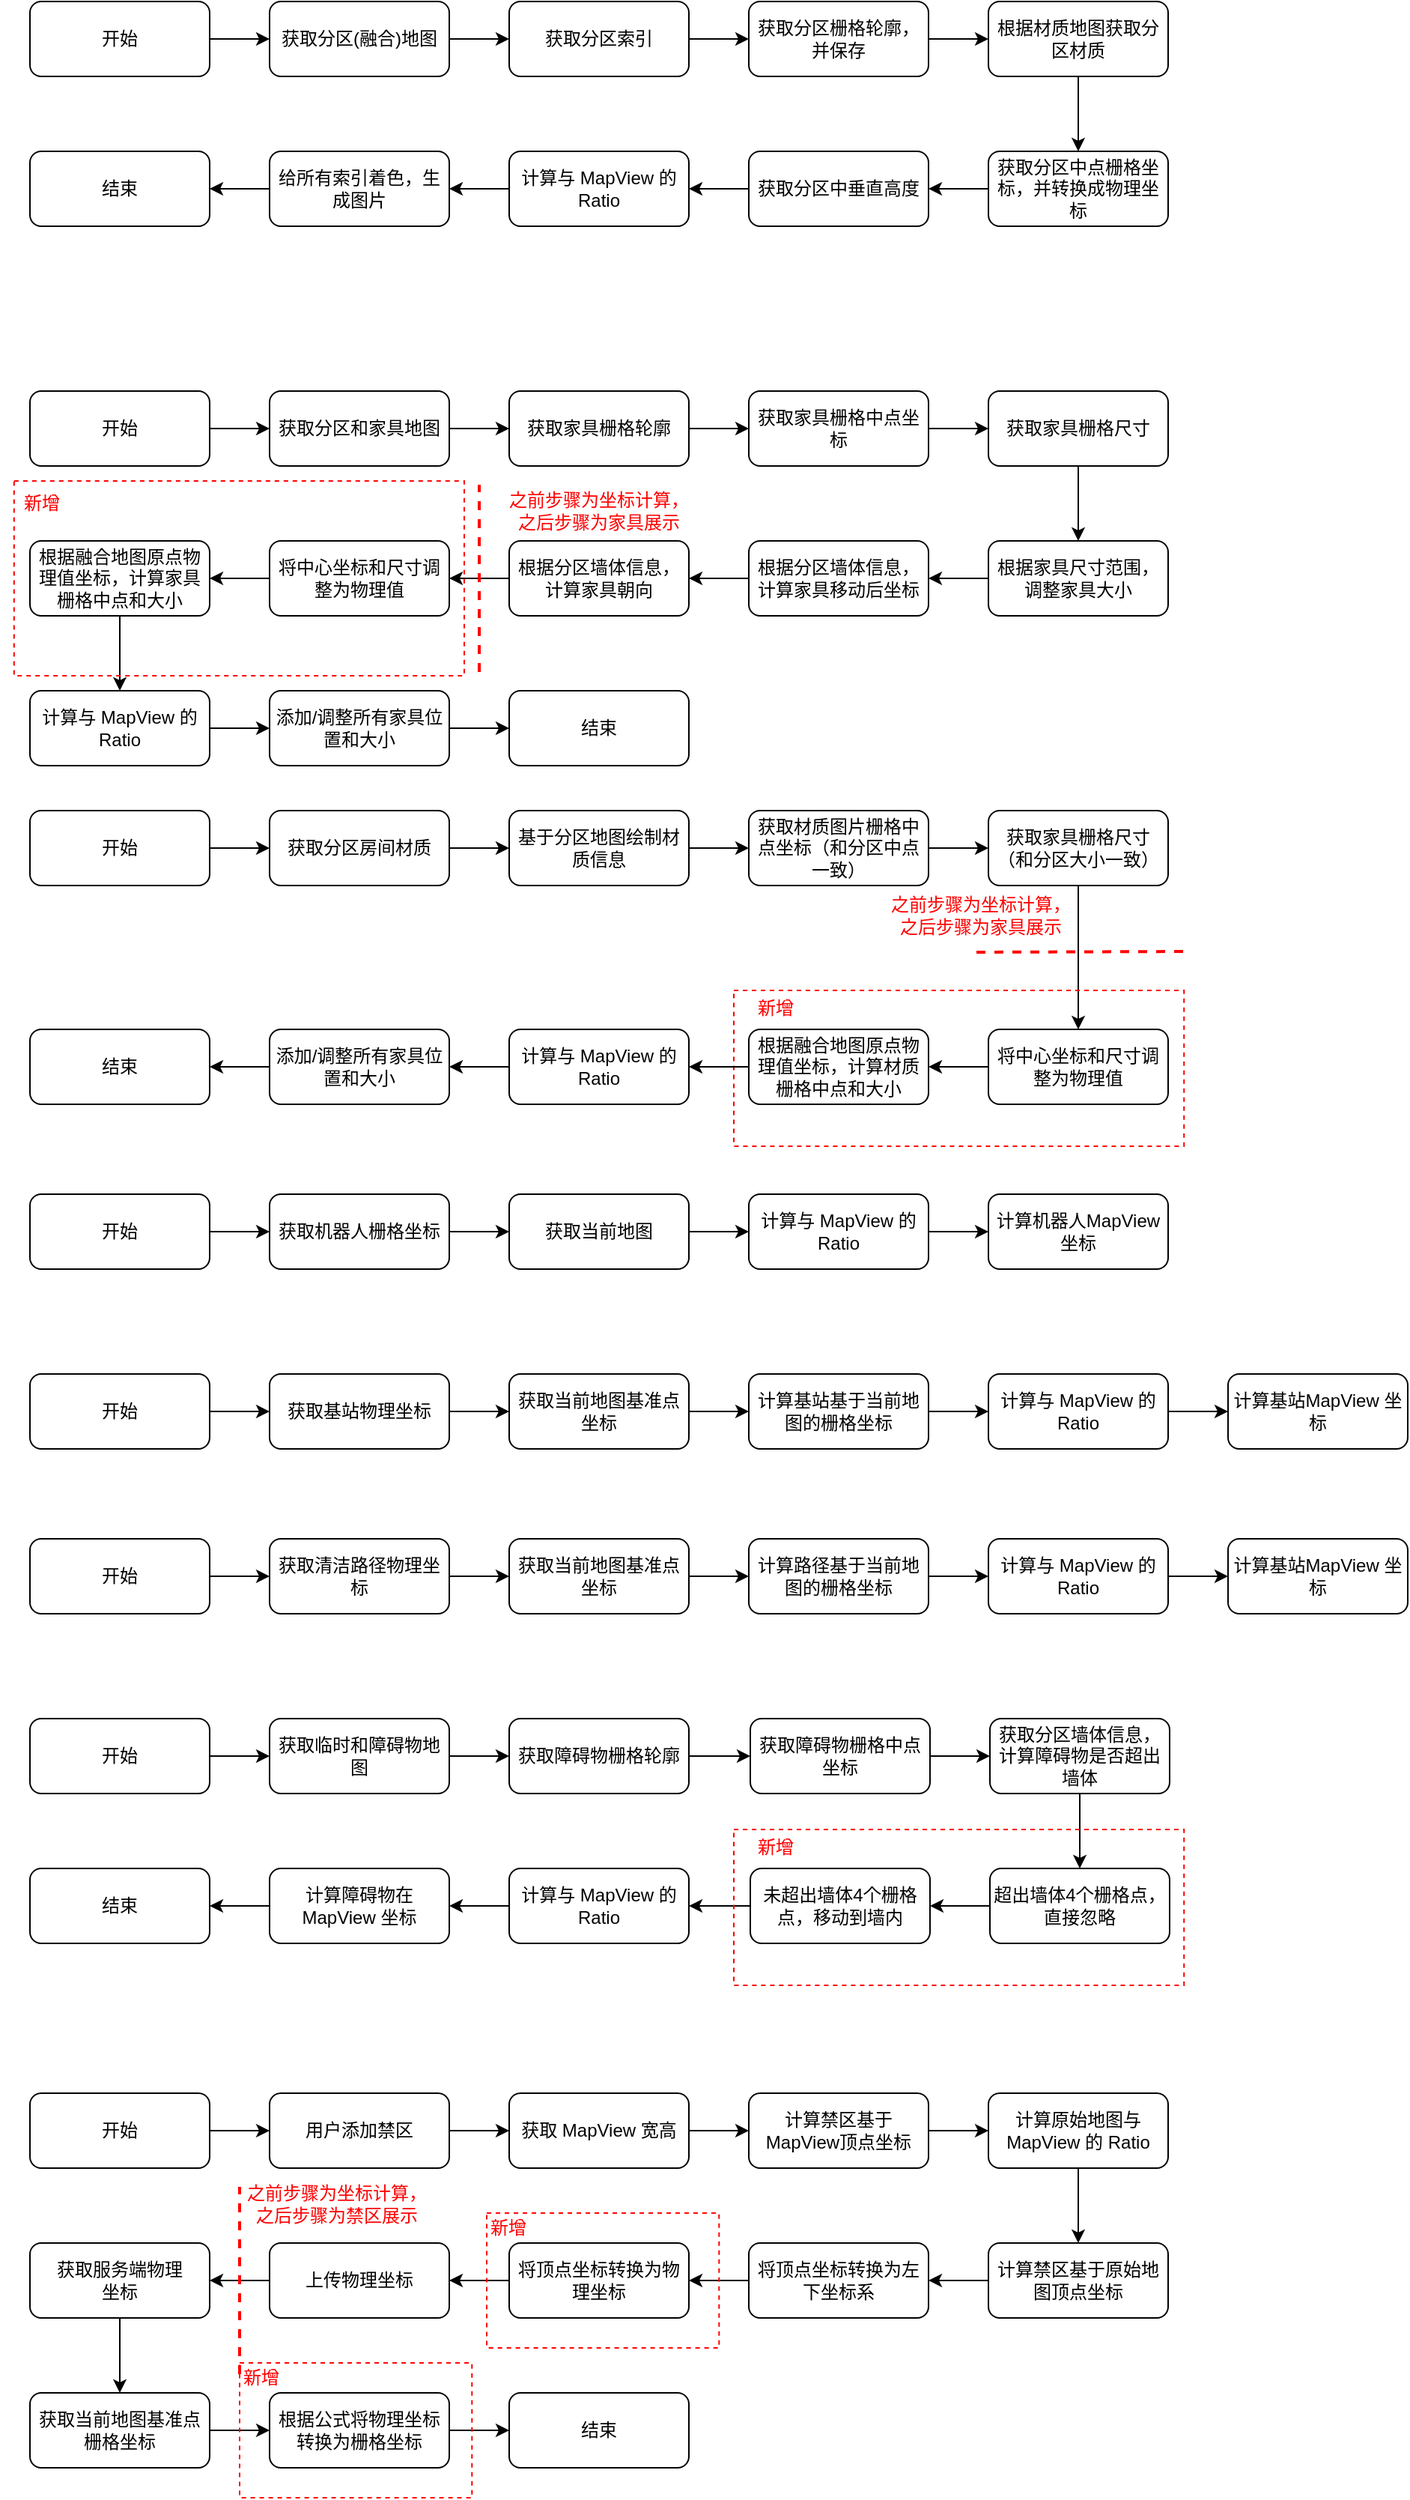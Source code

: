 <mxfile version="21.0.8" type="github">
  <diagram name="第 1 页" id="EZ3omXRqI6BgTh0jrViY">
    <mxGraphModel dx="1434" dy="827" grid="1" gridSize="10" guides="1" tooltips="1" connect="1" arrows="1" fold="1" page="1" pageScale="1" pageWidth="1100" pageHeight="850" math="0" shadow="0">
      <root>
        <mxCell id="0" />
        <mxCell id="1" parent="0" />
        <mxCell id="BJKhWO87G6aF2TpkqISf-27" style="edgeStyle=orthogonalEdgeStyle;rounded=0;orthogonalLoop=1;jettySize=auto;html=1;exitX=1;exitY=0.5;exitDx=0;exitDy=0;" parent="1" source="BJKhWO87G6aF2TpkqISf-1" target="BJKhWO87G6aF2TpkqISf-2" edge="1">
          <mxGeometry relative="1" as="geometry" />
        </mxCell>
        <mxCell id="BJKhWO87G6aF2TpkqISf-1" value="开始" style="rounded=1;whiteSpace=wrap;html=1;" parent="1" vertex="1">
          <mxGeometry x="40" y="60" width="120" height="50" as="geometry" />
        </mxCell>
        <mxCell id="BJKhWO87G6aF2TpkqISf-18" style="edgeStyle=orthogonalEdgeStyle;rounded=0;orthogonalLoop=1;jettySize=auto;html=1;exitX=1;exitY=0.5;exitDx=0;exitDy=0;" parent="1" source="BJKhWO87G6aF2TpkqISf-2" target="BJKhWO87G6aF2TpkqISf-17" edge="1">
          <mxGeometry relative="1" as="geometry" />
        </mxCell>
        <mxCell id="BJKhWO87G6aF2TpkqISf-2" value="获取分区(融合)地图" style="rounded=1;whiteSpace=wrap;html=1;" parent="1" vertex="1">
          <mxGeometry x="200" y="60" width="120" height="50" as="geometry" />
        </mxCell>
        <mxCell id="BJKhWO87G6aF2TpkqISf-34" style="edgeStyle=orthogonalEdgeStyle;rounded=0;orthogonalLoop=1;jettySize=auto;html=1;exitX=1;exitY=0.5;exitDx=0;exitDy=0;" parent="1" source="BJKhWO87G6aF2TpkqISf-17" target="BJKhWO87G6aF2TpkqISf-19" edge="1">
          <mxGeometry relative="1" as="geometry" />
        </mxCell>
        <mxCell id="BJKhWO87G6aF2TpkqISf-17" value="获取分区索引" style="rounded=1;whiteSpace=wrap;html=1;" parent="1" vertex="1">
          <mxGeometry x="360" y="60" width="120" height="50" as="geometry" />
        </mxCell>
        <mxCell id="BJKhWO87G6aF2TpkqISf-35" style="edgeStyle=orthogonalEdgeStyle;rounded=0;orthogonalLoop=1;jettySize=auto;html=1;exitX=1;exitY=0.5;exitDx=0;exitDy=0;" parent="1" source="BJKhWO87G6aF2TpkqISf-19" target="BJKhWO87G6aF2TpkqISf-21" edge="1">
          <mxGeometry relative="1" as="geometry" />
        </mxCell>
        <mxCell id="BJKhWO87G6aF2TpkqISf-19" value="获取分区栅格轮廓，并保存" style="rounded=1;whiteSpace=wrap;html=1;" parent="1" vertex="1">
          <mxGeometry x="520" y="60" width="120" height="50" as="geometry" />
        </mxCell>
        <mxCell id="BJKhWO87G6aF2TpkqISf-36" style="edgeStyle=orthogonalEdgeStyle;rounded=0;orthogonalLoop=1;jettySize=auto;html=1;exitX=0.5;exitY=1;exitDx=0;exitDy=0;entryX=0.5;entryY=0;entryDx=0;entryDy=0;" parent="1" source="BJKhWO87G6aF2TpkqISf-21" target="BJKhWO87G6aF2TpkqISf-23" edge="1">
          <mxGeometry relative="1" as="geometry" />
        </mxCell>
        <mxCell id="BJKhWO87G6aF2TpkqISf-21" value="根据材质地图获取分区材质" style="rounded=1;whiteSpace=wrap;html=1;" parent="1" vertex="1">
          <mxGeometry x="680" y="60" width="120" height="50" as="geometry" />
        </mxCell>
        <mxCell id="BJKhWO87G6aF2TpkqISf-37" style="edgeStyle=orthogonalEdgeStyle;rounded=0;orthogonalLoop=1;jettySize=auto;html=1;exitX=0;exitY=0.5;exitDx=0;exitDy=0;entryX=1;entryY=0.5;entryDx=0;entryDy=0;" parent="1" source="BJKhWO87G6aF2TpkqISf-23" target="BJKhWO87G6aF2TpkqISf-24" edge="1">
          <mxGeometry relative="1" as="geometry" />
        </mxCell>
        <mxCell id="BJKhWO87G6aF2TpkqISf-23" value="获取分区中点栅格坐标，并转换成物理坐标" style="rounded=1;whiteSpace=wrap;html=1;" parent="1" vertex="1">
          <mxGeometry x="680" y="160" width="120" height="50" as="geometry" />
        </mxCell>
        <mxCell id="BJKhWO87G6aF2TpkqISf-38" style="edgeStyle=orthogonalEdgeStyle;rounded=0;orthogonalLoop=1;jettySize=auto;html=1;exitX=0;exitY=0.5;exitDx=0;exitDy=0;entryX=1;entryY=0.5;entryDx=0;entryDy=0;" parent="1" source="BJKhWO87G6aF2TpkqISf-24" target="BJKhWO87G6aF2TpkqISf-31" edge="1">
          <mxGeometry relative="1" as="geometry" />
        </mxCell>
        <mxCell id="BJKhWO87G6aF2TpkqISf-24" value="获取分区中垂直高度" style="rounded=1;whiteSpace=wrap;html=1;" parent="1" vertex="1">
          <mxGeometry x="520" y="160" width="120" height="50" as="geometry" />
        </mxCell>
        <mxCell id="BJKhWO87G6aF2TpkqISf-30" value="结束" style="rounded=1;whiteSpace=wrap;html=1;" parent="1" vertex="1">
          <mxGeometry x="40" y="160" width="120" height="50" as="geometry" />
        </mxCell>
        <mxCell id="BJKhWO87G6aF2TpkqISf-39" style="edgeStyle=orthogonalEdgeStyle;rounded=0;orthogonalLoop=1;jettySize=auto;html=1;exitX=0;exitY=0.5;exitDx=0;exitDy=0;entryX=1;entryY=0.5;entryDx=0;entryDy=0;" parent="1" source="BJKhWO87G6aF2TpkqISf-31" target="BJKhWO87G6aF2TpkqISf-32" edge="1">
          <mxGeometry relative="1" as="geometry" />
        </mxCell>
        <mxCell id="BJKhWO87G6aF2TpkqISf-31" value="计算与 MapView 的 Ratio" style="rounded=1;whiteSpace=wrap;html=1;" parent="1" vertex="1">
          <mxGeometry x="360" y="160" width="120" height="50" as="geometry" />
        </mxCell>
        <mxCell id="BJKhWO87G6aF2TpkqISf-40" style="edgeStyle=orthogonalEdgeStyle;rounded=0;orthogonalLoop=1;jettySize=auto;html=1;exitX=0;exitY=0.5;exitDx=0;exitDy=0;entryX=1;entryY=0.5;entryDx=0;entryDy=0;" parent="1" source="BJKhWO87G6aF2TpkqISf-32" target="BJKhWO87G6aF2TpkqISf-30" edge="1">
          <mxGeometry relative="1" as="geometry" />
        </mxCell>
        <mxCell id="BJKhWO87G6aF2TpkqISf-32" value="给所有索引着色，生成图片" style="rounded=1;whiteSpace=wrap;html=1;" parent="1" vertex="1">
          <mxGeometry x="200" y="160" width="120" height="50" as="geometry" />
        </mxCell>
        <mxCell id="BJKhWO87G6aF2TpkqISf-41" style="edgeStyle=orthogonalEdgeStyle;rounded=0;orthogonalLoop=1;jettySize=auto;html=1;exitX=1;exitY=0.5;exitDx=0;exitDy=0;" parent="1" source="BJKhWO87G6aF2TpkqISf-42" target="BJKhWO87G6aF2TpkqISf-44" edge="1">
          <mxGeometry relative="1" as="geometry" />
        </mxCell>
        <mxCell id="BJKhWO87G6aF2TpkqISf-42" value="开始" style="rounded=1;whiteSpace=wrap;html=1;" parent="1" vertex="1">
          <mxGeometry x="40" y="320" width="120" height="50" as="geometry" />
        </mxCell>
        <mxCell id="BJKhWO87G6aF2TpkqISf-43" style="edgeStyle=orthogonalEdgeStyle;rounded=0;orthogonalLoop=1;jettySize=auto;html=1;exitX=1;exitY=0.5;exitDx=0;exitDy=0;" parent="1" source="BJKhWO87G6aF2TpkqISf-44" target="BJKhWO87G6aF2TpkqISf-46" edge="1">
          <mxGeometry relative="1" as="geometry" />
        </mxCell>
        <mxCell id="BJKhWO87G6aF2TpkqISf-44" value="获取分区和家具地图" style="rounded=1;whiteSpace=wrap;html=1;" parent="1" vertex="1">
          <mxGeometry x="200" y="320" width="120" height="50" as="geometry" />
        </mxCell>
        <mxCell id="BJKhWO87G6aF2TpkqISf-45" style="edgeStyle=orthogonalEdgeStyle;rounded=0;orthogonalLoop=1;jettySize=auto;html=1;exitX=1;exitY=0.5;exitDx=0;exitDy=0;" parent="1" source="BJKhWO87G6aF2TpkqISf-46" target="BJKhWO87G6aF2TpkqISf-48" edge="1">
          <mxGeometry relative="1" as="geometry" />
        </mxCell>
        <mxCell id="BJKhWO87G6aF2TpkqISf-46" value="获取家具栅格轮廓" style="rounded=1;whiteSpace=wrap;html=1;" parent="1" vertex="1">
          <mxGeometry x="360" y="320" width="120" height="50" as="geometry" />
        </mxCell>
        <mxCell id="BJKhWO87G6aF2TpkqISf-47" style="edgeStyle=orthogonalEdgeStyle;rounded=0;orthogonalLoop=1;jettySize=auto;html=1;exitX=1;exitY=0.5;exitDx=0;exitDy=0;" parent="1" source="BJKhWO87G6aF2TpkqISf-48" target="BJKhWO87G6aF2TpkqISf-50" edge="1">
          <mxGeometry relative="1" as="geometry" />
        </mxCell>
        <mxCell id="BJKhWO87G6aF2TpkqISf-48" value="获取家具栅格中点坐标" style="rounded=1;whiteSpace=wrap;html=1;" parent="1" vertex="1">
          <mxGeometry x="520" y="320" width="120" height="50" as="geometry" />
        </mxCell>
        <mxCell id="BJKhWO87G6aF2TpkqISf-49" style="edgeStyle=orthogonalEdgeStyle;rounded=0;orthogonalLoop=1;jettySize=auto;html=1;exitX=0.5;exitY=1;exitDx=0;exitDy=0;entryX=0.5;entryY=0;entryDx=0;entryDy=0;" parent="1" source="BJKhWO87G6aF2TpkqISf-50" target="BJKhWO87G6aF2TpkqISf-52" edge="1">
          <mxGeometry relative="1" as="geometry" />
        </mxCell>
        <mxCell id="BJKhWO87G6aF2TpkqISf-50" value="获取家具栅格尺寸" style="rounded=1;whiteSpace=wrap;html=1;" parent="1" vertex="1">
          <mxGeometry x="680" y="320" width="120" height="50" as="geometry" />
        </mxCell>
        <mxCell id="BJKhWO87G6aF2TpkqISf-51" style="edgeStyle=orthogonalEdgeStyle;rounded=0;orthogonalLoop=1;jettySize=auto;html=1;exitX=0;exitY=0.5;exitDx=0;exitDy=0;entryX=1;entryY=0.5;entryDx=0;entryDy=0;" parent="1" source="BJKhWO87G6aF2TpkqISf-52" target="BJKhWO87G6aF2TpkqISf-54" edge="1">
          <mxGeometry relative="1" as="geometry" />
        </mxCell>
        <mxCell id="BJKhWO87G6aF2TpkqISf-52" value="根据家具尺寸范围，调整家具大小" style="rounded=1;whiteSpace=wrap;html=1;" parent="1" vertex="1">
          <mxGeometry x="680" y="420" width="120" height="50" as="geometry" />
        </mxCell>
        <mxCell id="BJKhWO87G6aF2TpkqISf-53" style="edgeStyle=orthogonalEdgeStyle;rounded=0;orthogonalLoop=1;jettySize=auto;html=1;exitX=0;exitY=0.5;exitDx=0;exitDy=0;entryX=1;entryY=0.5;entryDx=0;entryDy=0;" parent="1" source="BJKhWO87G6aF2TpkqISf-54" target="BJKhWO87G6aF2TpkqISf-57" edge="1">
          <mxGeometry relative="1" as="geometry" />
        </mxCell>
        <mxCell id="BJKhWO87G6aF2TpkqISf-54" value="根据分区墙体信息，计算家具移动后坐标" style="rounded=1;whiteSpace=wrap;html=1;" parent="1" vertex="1">
          <mxGeometry x="520" y="420" width="120" height="50" as="geometry" />
        </mxCell>
        <mxCell id="BJKhWO87G6aF2TpkqISf-61" style="edgeStyle=orthogonalEdgeStyle;rounded=0;orthogonalLoop=1;jettySize=auto;html=1;exitX=0.5;exitY=1;exitDx=0;exitDy=0;entryX=0.5;entryY=0;entryDx=0;entryDy=0;" parent="1" source="BJKhWO87G6aF2TpkqISf-55" target="BJKhWO87G6aF2TpkqISf-60" edge="1">
          <mxGeometry relative="1" as="geometry" />
        </mxCell>
        <mxCell id="BJKhWO87G6aF2TpkqISf-55" value="根据融合地图原点物理值坐标，计算家具栅格中点和大小" style="rounded=1;whiteSpace=wrap;html=1;" parent="1" vertex="1">
          <mxGeometry x="40" y="420" width="120" height="50" as="geometry" />
        </mxCell>
        <mxCell id="BJKhWO87G6aF2TpkqISf-56" style="edgeStyle=orthogonalEdgeStyle;rounded=0;orthogonalLoop=1;jettySize=auto;html=1;exitX=0;exitY=0.5;exitDx=0;exitDy=0;entryX=1;entryY=0.5;entryDx=0;entryDy=0;" parent="1" source="BJKhWO87G6aF2TpkqISf-57" target="BJKhWO87G6aF2TpkqISf-59" edge="1">
          <mxGeometry relative="1" as="geometry" />
        </mxCell>
        <mxCell id="BJKhWO87G6aF2TpkqISf-57" value="根据分区墙体信息，计算家具朝向" style="rounded=1;whiteSpace=wrap;html=1;" parent="1" vertex="1">
          <mxGeometry x="360" y="420" width="120" height="50" as="geometry" />
        </mxCell>
        <mxCell id="BJKhWO87G6aF2TpkqISf-58" style="edgeStyle=orthogonalEdgeStyle;rounded=0;orthogonalLoop=1;jettySize=auto;html=1;exitX=0;exitY=0.5;exitDx=0;exitDy=0;entryX=1;entryY=0.5;entryDx=0;entryDy=0;" parent="1" source="BJKhWO87G6aF2TpkqISf-59" target="BJKhWO87G6aF2TpkqISf-55" edge="1">
          <mxGeometry relative="1" as="geometry" />
        </mxCell>
        <mxCell id="BJKhWO87G6aF2TpkqISf-59" value="将中心坐标和尺寸调整为物理值" style="rounded=1;whiteSpace=wrap;html=1;" parent="1" vertex="1">
          <mxGeometry x="200" y="420" width="120" height="50" as="geometry" />
        </mxCell>
        <mxCell id="BJKhWO87G6aF2TpkqISf-63" style="edgeStyle=orthogonalEdgeStyle;rounded=0;orthogonalLoop=1;jettySize=auto;html=1;exitX=1;exitY=0.5;exitDx=0;exitDy=0;" parent="1" source="BJKhWO87G6aF2TpkqISf-60" target="BJKhWO87G6aF2TpkqISf-62" edge="1">
          <mxGeometry relative="1" as="geometry" />
        </mxCell>
        <mxCell id="BJKhWO87G6aF2TpkqISf-60" value="计算与 MapView 的 Ratio" style="rounded=1;whiteSpace=wrap;html=1;" parent="1" vertex="1">
          <mxGeometry x="40" y="520" width="120" height="50" as="geometry" />
        </mxCell>
        <mxCell id="BJKhWO87G6aF2TpkqISf-65" style="edgeStyle=orthogonalEdgeStyle;rounded=0;orthogonalLoop=1;jettySize=auto;html=1;exitX=1;exitY=0.5;exitDx=0;exitDy=0;entryX=0;entryY=0.5;entryDx=0;entryDy=0;" parent="1" source="BJKhWO87G6aF2TpkqISf-62" target="BJKhWO87G6aF2TpkqISf-64" edge="1">
          <mxGeometry relative="1" as="geometry" />
        </mxCell>
        <mxCell id="BJKhWO87G6aF2TpkqISf-62" value="添加/调整所有家具位置和大小" style="rounded=1;whiteSpace=wrap;html=1;" parent="1" vertex="1">
          <mxGeometry x="200" y="520" width="120" height="50" as="geometry" />
        </mxCell>
        <mxCell id="BJKhWO87G6aF2TpkqISf-64" value="结束" style="rounded=1;whiteSpace=wrap;html=1;" parent="1" vertex="1">
          <mxGeometry x="360" y="520" width="120" height="50" as="geometry" />
        </mxCell>
        <mxCell id="BJKhWO87G6aF2TpkqISf-94" style="edgeStyle=orthogonalEdgeStyle;rounded=0;orthogonalLoop=1;jettySize=auto;html=1;exitX=1;exitY=0.5;exitDx=0;exitDy=0;" parent="1" source="BJKhWO87G6aF2TpkqISf-95" target="BJKhWO87G6aF2TpkqISf-97" edge="1">
          <mxGeometry relative="1" as="geometry" />
        </mxCell>
        <mxCell id="BJKhWO87G6aF2TpkqISf-95" value="开始" style="rounded=1;whiteSpace=wrap;html=1;" parent="1" vertex="1">
          <mxGeometry x="40" y="856" width="120" height="50" as="geometry" />
        </mxCell>
        <mxCell id="BJKhWO87G6aF2TpkqISf-96" style="edgeStyle=orthogonalEdgeStyle;rounded=0;orthogonalLoop=1;jettySize=auto;html=1;exitX=1;exitY=0.5;exitDx=0;exitDy=0;" parent="1" source="BJKhWO87G6aF2TpkqISf-97" target="BJKhWO87G6aF2TpkqISf-99" edge="1">
          <mxGeometry relative="1" as="geometry" />
        </mxCell>
        <mxCell id="BJKhWO87G6aF2TpkqISf-97" value="获取机器人栅格坐标" style="rounded=1;whiteSpace=wrap;html=1;" parent="1" vertex="1">
          <mxGeometry x="200" y="856" width="120" height="50" as="geometry" />
        </mxCell>
        <mxCell id="BJKhWO87G6aF2TpkqISf-98" style="edgeStyle=orthogonalEdgeStyle;rounded=0;orthogonalLoop=1;jettySize=auto;html=1;exitX=1;exitY=0.5;exitDx=0;exitDy=0;" parent="1" source="BJKhWO87G6aF2TpkqISf-99" target="BJKhWO87G6aF2TpkqISf-101" edge="1">
          <mxGeometry relative="1" as="geometry" />
        </mxCell>
        <mxCell id="BJKhWO87G6aF2TpkqISf-99" value="获取当前地图" style="rounded=1;whiteSpace=wrap;html=1;" parent="1" vertex="1">
          <mxGeometry x="360" y="856" width="120" height="50" as="geometry" />
        </mxCell>
        <mxCell id="BJKhWO87G6aF2TpkqISf-100" style="edgeStyle=orthogonalEdgeStyle;rounded=0;orthogonalLoop=1;jettySize=auto;html=1;exitX=1;exitY=0.5;exitDx=0;exitDy=0;" parent="1" source="BJKhWO87G6aF2TpkqISf-101" target="BJKhWO87G6aF2TpkqISf-103" edge="1">
          <mxGeometry relative="1" as="geometry" />
        </mxCell>
        <mxCell id="BJKhWO87G6aF2TpkqISf-101" value="计算与 MapView 的 Ratio" style="rounded=1;whiteSpace=wrap;html=1;" parent="1" vertex="1">
          <mxGeometry x="520" y="856" width="120" height="50" as="geometry" />
        </mxCell>
        <mxCell id="BJKhWO87G6aF2TpkqISf-103" value="计算机器人MapView 坐标" style="rounded=1;whiteSpace=wrap;html=1;" parent="1" vertex="1">
          <mxGeometry x="680" y="856" width="120" height="50" as="geometry" />
        </mxCell>
        <mxCell id="BJKhWO87G6aF2TpkqISf-116" style="edgeStyle=orthogonalEdgeStyle;rounded=0;orthogonalLoop=1;jettySize=auto;html=1;exitX=1;exitY=0.5;exitDx=0;exitDy=0;" parent="1" source="BJKhWO87G6aF2TpkqISf-117" target="BJKhWO87G6aF2TpkqISf-119" edge="1">
          <mxGeometry relative="1" as="geometry" />
        </mxCell>
        <mxCell id="BJKhWO87G6aF2TpkqISf-117" value="开始" style="rounded=1;whiteSpace=wrap;html=1;" parent="1" vertex="1">
          <mxGeometry x="40" y="976" width="120" height="50" as="geometry" />
        </mxCell>
        <mxCell id="BJKhWO87G6aF2TpkqISf-118" style="edgeStyle=orthogonalEdgeStyle;rounded=0;orthogonalLoop=1;jettySize=auto;html=1;exitX=1;exitY=0.5;exitDx=0;exitDy=0;" parent="1" source="BJKhWO87G6aF2TpkqISf-119" target="BJKhWO87G6aF2TpkqISf-121" edge="1">
          <mxGeometry relative="1" as="geometry" />
        </mxCell>
        <mxCell id="BJKhWO87G6aF2TpkqISf-119" value="获取基站物理坐标" style="rounded=1;whiteSpace=wrap;html=1;" parent="1" vertex="1">
          <mxGeometry x="200" y="976" width="120" height="50" as="geometry" />
        </mxCell>
        <mxCell id="BJKhWO87G6aF2TpkqISf-120" style="edgeStyle=orthogonalEdgeStyle;rounded=0;orthogonalLoop=1;jettySize=auto;html=1;exitX=1;exitY=0.5;exitDx=0;exitDy=0;" parent="1" source="BJKhWO87G6aF2TpkqISf-121" target="BJKhWO87G6aF2TpkqISf-123" edge="1">
          <mxGeometry relative="1" as="geometry" />
        </mxCell>
        <mxCell id="BJKhWO87G6aF2TpkqISf-121" value="获取当前地图基准点坐标" style="rounded=1;whiteSpace=wrap;html=1;" parent="1" vertex="1">
          <mxGeometry x="360" y="976" width="120" height="50" as="geometry" />
        </mxCell>
        <mxCell id="BJKhWO87G6aF2TpkqISf-122" style="edgeStyle=orthogonalEdgeStyle;rounded=0;orthogonalLoop=1;jettySize=auto;html=1;exitX=1;exitY=0.5;exitDx=0;exitDy=0;" parent="1" source="BJKhWO87G6aF2TpkqISf-123" target="BJKhWO87G6aF2TpkqISf-124" edge="1">
          <mxGeometry relative="1" as="geometry" />
        </mxCell>
        <mxCell id="BJKhWO87G6aF2TpkqISf-123" value="计算基站基于当前地图的栅格坐标" style="rounded=1;whiteSpace=wrap;html=1;" parent="1" vertex="1">
          <mxGeometry x="520" y="976" width="120" height="50" as="geometry" />
        </mxCell>
        <mxCell id="BJKhWO87G6aF2TpkqISf-126" style="edgeStyle=orthogonalEdgeStyle;rounded=0;orthogonalLoop=1;jettySize=auto;html=1;exitX=1;exitY=0.5;exitDx=0;exitDy=0;" parent="1" source="BJKhWO87G6aF2TpkqISf-124" target="BJKhWO87G6aF2TpkqISf-125" edge="1">
          <mxGeometry relative="1" as="geometry" />
        </mxCell>
        <mxCell id="BJKhWO87G6aF2TpkqISf-124" value="计算与 MapView 的 Ratio" style="rounded=1;whiteSpace=wrap;html=1;" parent="1" vertex="1">
          <mxGeometry x="680" y="976" width="120" height="50" as="geometry" />
        </mxCell>
        <mxCell id="BJKhWO87G6aF2TpkqISf-125" value="计算基站MapView 坐标" style="rounded=1;whiteSpace=wrap;html=1;" parent="1" vertex="1">
          <mxGeometry x="840" y="976" width="120" height="50" as="geometry" />
        </mxCell>
        <mxCell id="BJKhWO87G6aF2TpkqISf-127" style="edgeStyle=orthogonalEdgeStyle;rounded=0;orthogonalLoop=1;jettySize=auto;html=1;exitX=1;exitY=0.5;exitDx=0;exitDy=0;" parent="1" source="BJKhWO87G6aF2TpkqISf-128" target="BJKhWO87G6aF2TpkqISf-130" edge="1">
          <mxGeometry relative="1" as="geometry" />
        </mxCell>
        <mxCell id="BJKhWO87G6aF2TpkqISf-128" value="开始" style="rounded=1;whiteSpace=wrap;html=1;" parent="1" vertex="1">
          <mxGeometry x="40" y="1086" width="120" height="50" as="geometry" />
        </mxCell>
        <mxCell id="BJKhWO87G6aF2TpkqISf-129" style="edgeStyle=orthogonalEdgeStyle;rounded=0;orthogonalLoop=1;jettySize=auto;html=1;exitX=1;exitY=0.5;exitDx=0;exitDy=0;" parent="1" source="BJKhWO87G6aF2TpkqISf-130" target="BJKhWO87G6aF2TpkqISf-132" edge="1">
          <mxGeometry relative="1" as="geometry" />
        </mxCell>
        <mxCell id="BJKhWO87G6aF2TpkqISf-130" value="获取清洁路径物理坐标" style="rounded=1;whiteSpace=wrap;html=1;" parent="1" vertex="1">
          <mxGeometry x="200" y="1086" width="120" height="50" as="geometry" />
        </mxCell>
        <mxCell id="BJKhWO87G6aF2TpkqISf-131" style="edgeStyle=orthogonalEdgeStyle;rounded=0;orthogonalLoop=1;jettySize=auto;html=1;exitX=1;exitY=0.5;exitDx=0;exitDy=0;" parent="1" source="BJKhWO87G6aF2TpkqISf-132" target="BJKhWO87G6aF2TpkqISf-134" edge="1">
          <mxGeometry relative="1" as="geometry" />
        </mxCell>
        <mxCell id="BJKhWO87G6aF2TpkqISf-132" value="获取当前地图基准点坐标" style="rounded=1;whiteSpace=wrap;html=1;" parent="1" vertex="1">
          <mxGeometry x="360" y="1086" width="120" height="50" as="geometry" />
        </mxCell>
        <mxCell id="BJKhWO87G6aF2TpkqISf-133" style="edgeStyle=orthogonalEdgeStyle;rounded=0;orthogonalLoop=1;jettySize=auto;html=1;exitX=1;exitY=0.5;exitDx=0;exitDy=0;" parent="1" source="BJKhWO87G6aF2TpkqISf-134" target="BJKhWO87G6aF2TpkqISf-136" edge="1">
          <mxGeometry relative="1" as="geometry" />
        </mxCell>
        <mxCell id="BJKhWO87G6aF2TpkqISf-134" value="计算路径基于当前地图的栅格坐标" style="rounded=1;whiteSpace=wrap;html=1;" parent="1" vertex="1">
          <mxGeometry x="520" y="1086" width="120" height="50" as="geometry" />
        </mxCell>
        <mxCell id="BJKhWO87G6aF2TpkqISf-149" style="edgeStyle=orthogonalEdgeStyle;rounded=0;orthogonalLoop=1;jettySize=auto;html=1;exitX=1;exitY=0.5;exitDx=0;exitDy=0;entryX=0;entryY=0.5;entryDx=0;entryDy=0;" parent="1" source="BJKhWO87G6aF2TpkqISf-136" target="BJKhWO87G6aF2TpkqISf-148" edge="1">
          <mxGeometry relative="1" as="geometry" />
        </mxCell>
        <mxCell id="BJKhWO87G6aF2TpkqISf-136" value="计算与 MapView 的 Ratio" style="rounded=1;whiteSpace=wrap;html=1;" parent="1" vertex="1">
          <mxGeometry x="680" y="1086" width="120" height="50" as="geometry" />
        </mxCell>
        <mxCell id="BJKhWO87G6aF2TpkqISf-148" value="计算基站MapView 坐标" style="rounded=1;whiteSpace=wrap;html=1;" parent="1" vertex="1">
          <mxGeometry x="840" y="1086" width="120" height="50" as="geometry" />
        </mxCell>
        <mxCell id="BJKhWO87G6aF2TpkqISf-150" style="edgeStyle=orthogonalEdgeStyle;rounded=0;orthogonalLoop=1;jettySize=auto;html=1;exitX=1;exitY=0.5;exitDx=0;exitDy=0;" parent="1" source="BJKhWO87G6aF2TpkqISf-151" target="BJKhWO87G6aF2TpkqISf-153" edge="1">
          <mxGeometry relative="1" as="geometry" />
        </mxCell>
        <mxCell id="BJKhWO87G6aF2TpkqISf-151" value="开始" style="rounded=1;whiteSpace=wrap;html=1;" parent="1" vertex="1">
          <mxGeometry x="40" y="1206" width="120" height="50" as="geometry" />
        </mxCell>
        <mxCell id="BJKhWO87G6aF2TpkqISf-152" style="edgeStyle=orthogonalEdgeStyle;rounded=0;orthogonalLoop=1;jettySize=auto;html=1;exitX=1;exitY=0.5;exitDx=0;exitDy=0;" parent="1" source="BJKhWO87G6aF2TpkqISf-153" target="BJKhWO87G6aF2TpkqISf-155" edge="1">
          <mxGeometry relative="1" as="geometry" />
        </mxCell>
        <mxCell id="BJKhWO87G6aF2TpkqISf-153" value="获取临时和障碍物地图" style="rounded=1;whiteSpace=wrap;html=1;" parent="1" vertex="1">
          <mxGeometry x="200" y="1206" width="120" height="50" as="geometry" />
        </mxCell>
        <mxCell id="BJKhWO87G6aF2TpkqISf-154" style="edgeStyle=orthogonalEdgeStyle;rounded=0;orthogonalLoop=1;jettySize=auto;html=1;exitX=1;exitY=0.5;exitDx=0;exitDy=0;" parent="1" source="BJKhWO87G6aF2TpkqISf-155" target="BJKhWO87G6aF2TpkqISf-157" edge="1">
          <mxGeometry relative="1" as="geometry" />
        </mxCell>
        <mxCell id="BJKhWO87G6aF2TpkqISf-155" value="获取障碍物栅格轮廓" style="rounded=1;whiteSpace=wrap;html=1;" parent="1" vertex="1">
          <mxGeometry x="360" y="1206" width="120" height="50" as="geometry" />
        </mxCell>
        <mxCell id="BJKhWO87G6aF2TpkqISf-156" style="edgeStyle=orthogonalEdgeStyle;rounded=0;orthogonalLoop=1;jettySize=auto;html=1;exitX=1;exitY=0.5;exitDx=0;exitDy=0;" parent="1" source="BJKhWO87G6aF2TpkqISf-157" target="BJKhWO87G6aF2TpkqISf-159" edge="1">
          <mxGeometry relative="1" as="geometry" />
        </mxCell>
        <mxCell id="BJKhWO87G6aF2TpkqISf-157" value="获取障碍物栅格中点坐标" style="rounded=1;whiteSpace=wrap;html=1;" parent="1" vertex="1">
          <mxGeometry x="521" y="1206" width="120" height="50" as="geometry" />
        </mxCell>
        <mxCell id="BJKhWO87G6aF2TpkqISf-158" style="edgeStyle=orthogonalEdgeStyle;rounded=0;orthogonalLoop=1;jettySize=auto;html=1;exitX=0.5;exitY=1;exitDx=0;exitDy=0;entryX=0.5;entryY=0;entryDx=0;entryDy=0;" parent="1" source="BJKhWO87G6aF2TpkqISf-159" target="BJKhWO87G6aF2TpkqISf-161" edge="1">
          <mxGeometry relative="1" as="geometry" />
        </mxCell>
        <mxCell id="BJKhWO87G6aF2TpkqISf-159" value="获取分区墙体信息，计算障碍物是否超出墙体" style="rounded=1;whiteSpace=wrap;html=1;" parent="1" vertex="1">
          <mxGeometry x="681" y="1206" width="120" height="50" as="geometry" />
        </mxCell>
        <mxCell id="BJKhWO87G6aF2TpkqISf-160" style="edgeStyle=orthogonalEdgeStyle;rounded=0;orthogonalLoop=1;jettySize=auto;html=1;exitX=0;exitY=0.5;exitDx=0;exitDy=0;entryX=1;entryY=0.5;entryDx=0;entryDy=0;" parent="1" source="BJKhWO87G6aF2TpkqISf-161" target="BJKhWO87G6aF2TpkqISf-163" edge="1">
          <mxGeometry relative="1" as="geometry" />
        </mxCell>
        <mxCell id="BJKhWO87G6aF2TpkqISf-161" value="超出墙体4个栅格点，直接忽略" style="rounded=1;whiteSpace=wrap;html=1;" parent="1" vertex="1">
          <mxGeometry x="681" y="1306" width="120" height="50" as="geometry" />
        </mxCell>
        <mxCell id="BJKhWO87G6aF2TpkqISf-162" style="edgeStyle=orthogonalEdgeStyle;rounded=0;orthogonalLoop=1;jettySize=auto;html=1;exitX=0;exitY=0.5;exitDx=0;exitDy=0;entryX=1;entryY=0.5;entryDx=0;entryDy=0;" parent="1" source="BJKhWO87G6aF2TpkqISf-163" target="BJKhWO87G6aF2TpkqISf-167" edge="1">
          <mxGeometry relative="1" as="geometry" />
        </mxCell>
        <mxCell id="BJKhWO87G6aF2TpkqISf-163" value="未超出墙体4个栅格点，移动到墙内" style="rounded=1;whiteSpace=wrap;html=1;" parent="1" vertex="1">
          <mxGeometry x="521" y="1306" width="120" height="50" as="geometry" />
        </mxCell>
        <mxCell id="BJKhWO87G6aF2TpkqISf-165" value="结束" style="rounded=1;whiteSpace=wrap;html=1;" parent="1" vertex="1">
          <mxGeometry x="40" y="1306" width="120" height="50" as="geometry" />
        </mxCell>
        <mxCell id="BJKhWO87G6aF2TpkqISf-166" style="edgeStyle=orthogonalEdgeStyle;rounded=0;orthogonalLoop=1;jettySize=auto;html=1;exitX=0;exitY=0.5;exitDx=0;exitDy=0;entryX=1;entryY=0.5;entryDx=0;entryDy=0;" parent="1" source="BJKhWO87G6aF2TpkqISf-167" target="BJKhWO87G6aF2TpkqISf-169" edge="1">
          <mxGeometry relative="1" as="geometry" />
        </mxCell>
        <mxCell id="BJKhWO87G6aF2TpkqISf-167" value="计算与 MapView 的 Ratio" style="rounded=1;whiteSpace=wrap;html=1;" parent="1" vertex="1">
          <mxGeometry x="360" y="1306" width="120" height="50" as="geometry" />
        </mxCell>
        <mxCell id="BJKhWO87G6aF2TpkqISf-168" style="edgeStyle=orthogonalEdgeStyle;rounded=0;orthogonalLoop=1;jettySize=auto;html=1;exitX=0;exitY=0.5;exitDx=0;exitDy=0;entryX=1;entryY=0.5;entryDx=0;entryDy=0;" parent="1" source="BJKhWO87G6aF2TpkqISf-169" target="BJKhWO87G6aF2TpkqISf-165" edge="1">
          <mxGeometry relative="1" as="geometry" />
        </mxCell>
        <mxCell id="BJKhWO87G6aF2TpkqISf-169" value="计算障碍物在MapView 坐标" style="rounded=1;whiteSpace=wrap;html=1;" parent="1" vertex="1">
          <mxGeometry x="200" y="1306" width="120" height="50" as="geometry" />
        </mxCell>
        <mxCell id="BJKhWO87G6aF2TpkqISf-176" style="edgeStyle=orthogonalEdgeStyle;rounded=0;orthogonalLoop=1;jettySize=auto;html=1;exitX=1;exitY=0.5;exitDx=0;exitDy=0;" parent="1" source="BJKhWO87G6aF2TpkqISf-177" target="BJKhWO87G6aF2TpkqISf-179" edge="1">
          <mxGeometry relative="1" as="geometry" />
        </mxCell>
        <mxCell id="BJKhWO87G6aF2TpkqISf-177" value="开始" style="rounded=1;whiteSpace=wrap;html=1;" parent="1" vertex="1">
          <mxGeometry x="40" y="1456" width="120" height="50" as="geometry" />
        </mxCell>
        <mxCell id="BJKhWO87G6aF2TpkqISf-178" style="edgeStyle=orthogonalEdgeStyle;rounded=0;orthogonalLoop=1;jettySize=auto;html=1;exitX=1;exitY=0.5;exitDx=0;exitDy=0;" parent="1" source="BJKhWO87G6aF2TpkqISf-179" target="BJKhWO87G6aF2TpkqISf-181" edge="1">
          <mxGeometry relative="1" as="geometry" />
        </mxCell>
        <mxCell id="BJKhWO87G6aF2TpkqISf-179" value="用户添加禁区" style="rounded=1;whiteSpace=wrap;html=1;" parent="1" vertex="1">
          <mxGeometry x="200" y="1456" width="120" height="50" as="geometry" />
        </mxCell>
        <mxCell id="BJKhWO87G6aF2TpkqISf-180" style="edgeStyle=orthogonalEdgeStyle;rounded=0;orthogonalLoop=1;jettySize=auto;html=1;exitX=1;exitY=0.5;exitDx=0;exitDy=0;" parent="1" source="BJKhWO87G6aF2TpkqISf-181" target="BJKhWO87G6aF2TpkqISf-183" edge="1">
          <mxGeometry relative="1" as="geometry" />
        </mxCell>
        <mxCell id="BJKhWO87G6aF2TpkqISf-181" value="获取 MapView 宽高" style="rounded=1;whiteSpace=wrap;html=1;" parent="1" vertex="1">
          <mxGeometry x="360" y="1456" width="120" height="50" as="geometry" />
        </mxCell>
        <mxCell id="BJKhWO87G6aF2TpkqISf-182" style="edgeStyle=orthogonalEdgeStyle;rounded=0;orthogonalLoop=1;jettySize=auto;html=1;exitX=1;exitY=0.5;exitDx=0;exitDy=0;" parent="1" source="BJKhWO87G6aF2TpkqISf-183" target="BJKhWO87G6aF2TpkqISf-185" edge="1">
          <mxGeometry relative="1" as="geometry" />
        </mxCell>
        <mxCell id="BJKhWO87G6aF2TpkqISf-183" value="计算禁区基于 MapView顶点坐标" style="rounded=1;whiteSpace=wrap;html=1;" parent="1" vertex="1">
          <mxGeometry x="520" y="1456" width="120" height="50" as="geometry" />
        </mxCell>
        <mxCell id="BJKhWO87G6aF2TpkqISf-184" style="edgeStyle=orthogonalEdgeStyle;rounded=0;orthogonalLoop=1;jettySize=auto;html=1;exitX=0.5;exitY=1;exitDx=0;exitDy=0;entryX=0.5;entryY=0;entryDx=0;entryDy=0;" parent="1" source="BJKhWO87G6aF2TpkqISf-185" target="BJKhWO87G6aF2TpkqISf-187" edge="1">
          <mxGeometry relative="1" as="geometry" />
        </mxCell>
        <mxCell id="BJKhWO87G6aF2TpkqISf-185" value="计算原始地图与 MapView 的 Ratio" style="rounded=1;whiteSpace=wrap;html=1;" parent="1" vertex="1">
          <mxGeometry x="680" y="1456" width="120" height="50" as="geometry" />
        </mxCell>
        <mxCell id="BJKhWO87G6aF2TpkqISf-186" style="edgeStyle=orthogonalEdgeStyle;rounded=0;orthogonalLoop=1;jettySize=auto;html=1;exitX=0;exitY=0.5;exitDx=0;exitDy=0;entryX=1;entryY=0.5;entryDx=0;entryDy=0;" parent="1" source="BJKhWO87G6aF2TpkqISf-187" target="BJKhWO87G6aF2TpkqISf-189" edge="1">
          <mxGeometry relative="1" as="geometry" />
        </mxCell>
        <mxCell id="BJKhWO87G6aF2TpkqISf-187" value="计算禁区基于原始地图顶点坐标" style="rounded=1;whiteSpace=wrap;html=1;" parent="1" vertex="1">
          <mxGeometry x="680" y="1556" width="120" height="50" as="geometry" />
        </mxCell>
        <mxCell id="BJKhWO87G6aF2TpkqISf-188" style="edgeStyle=orthogonalEdgeStyle;rounded=0;orthogonalLoop=1;jettySize=auto;html=1;exitX=0;exitY=0.5;exitDx=0;exitDy=0;entryX=1;entryY=0.5;entryDx=0;entryDy=0;" parent="1" source="BJKhWO87G6aF2TpkqISf-189" target="BJKhWO87G6aF2TpkqISf-192" edge="1">
          <mxGeometry relative="1" as="geometry" />
        </mxCell>
        <mxCell id="BJKhWO87G6aF2TpkqISf-189" value="将顶点坐标转换为左下坐标系" style="rounded=1;whiteSpace=wrap;html=1;" parent="1" vertex="1">
          <mxGeometry x="520" y="1556" width="120" height="50" as="geometry" />
        </mxCell>
        <mxCell id="BJKhWO87G6aF2TpkqISf-197" style="edgeStyle=orthogonalEdgeStyle;rounded=0;orthogonalLoop=1;jettySize=auto;html=1;exitX=0.5;exitY=1;exitDx=0;exitDy=0;entryX=0.5;entryY=0;entryDx=0;entryDy=0;" parent="1" source="BJKhWO87G6aF2TpkqISf-190" target="BJKhWO87G6aF2TpkqISf-195" edge="1">
          <mxGeometry relative="1" as="geometry" />
        </mxCell>
        <mxCell id="BJKhWO87G6aF2TpkqISf-190" value="获取服务端物理&lt;br&gt;坐标" style="rounded=1;whiteSpace=wrap;html=1;" parent="1" vertex="1">
          <mxGeometry x="40" y="1556" width="120" height="50" as="geometry" />
        </mxCell>
        <mxCell id="BJKhWO87G6aF2TpkqISf-191" style="edgeStyle=orthogonalEdgeStyle;rounded=0;orthogonalLoop=1;jettySize=auto;html=1;exitX=0;exitY=0.5;exitDx=0;exitDy=0;entryX=1;entryY=0.5;entryDx=0;entryDy=0;" parent="1" source="BJKhWO87G6aF2TpkqISf-192" target="BJKhWO87G6aF2TpkqISf-194" edge="1">
          <mxGeometry relative="1" as="geometry" />
        </mxCell>
        <mxCell id="BJKhWO87G6aF2TpkqISf-192" value="将顶点坐标转换为物理坐标" style="rounded=1;whiteSpace=wrap;html=1;" parent="1" vertex="1">
          <mxGeometry x="360" y="1556" width="120" height="50" as="geometry" />
        </mxCell>
        <mxCell id="BJKhWO87G6aF2TpkqISf-193" style="edgeStyle=orthogonalEdgeStyle;rounded=0;orthogonalLoop=1;jettySize=auto;html=1;exitX=0;exitY=0.5;exitDx=0;exitDy=0;entryX=1;entryY=0.5;entryDx=0;entryDy=0;" parent="1" source="BJKhWO87G6aF2TpkqISf-194" target="BJKhWO87G6aF2TpkqISf-190" edge="1">
          <mxGeometry relative="1" as="geometry" />
        </mxCell>
        <mxCell id="BJKhWO87G6aF2TpkqISf-194" value="上传物理坐标" style="rounded=1;whiteSpace=wrap;html=1;" parent="1" vertex="1">
          <mxGeometry x="200" y="1556" width="120" height="50" as="geometry" />
        </mxCell>
        <mxCell id="BJKhWO87G6aF2TpkqISf-198" style="edgeStyle=orthogonalEdgeStyle;rounded=0;orthogonalLoop=1;jettySize=auto;html=1;exitX=1;exitY=0.5;exitDx=0;exitDy=0;" parent="1" source="BJKhWO87G6aF2TpkqISf-195" target="BJKhWO87G6aF2TpkqISf-196" edge="1">
          <mxGeometry relative="1" as="geometry" />
        </mxCell>
        <mxCell id="BJKhWO87G6aF2TpkqISf-195" value="获取当前地图基准点栅格坐标" style="rounded=1;whiteSpace=wrap;html=1;" parent="1" vertex="1">
          <mxGeometry x="40" y="1656" width="120" height="50" as="geometry" />
        </mxCell>
        <mxCell id="BJKhWO87G6aF2TpkqISf-200" style="edgeStyle=orthogonalEdgeStyle;rounded=0;orthogonalLoop=1;jettySize=auto;html=1;exitX=1;exitY=0.5;exitDx=0;exitDy=0;" parent="1" source="BJKhWO87G6aF2TpkqISf-196" target="BJKhWO87G6aF2TpkqISf-199" edge="1">
          <mxGeometry relative="1" as="geometry" />
        </mxCell>
        <mxCell id="BJKhWO87G6aF2TpkqISf-196" value="根据公式将物理坐标转换为栅格坐标" style="rounded=1;whiteSpace=wrap;html=1;" parent="1" vertex="1">
          <mxGeometry x="200" y="1656" width="120" height="50" as="geometry" />
        </mxCell>
        <mxCell id="BJKhWO87G6aF2TpkqISf-199" value="结束" style="rounded=1;whiteSpace=wrap;html=1;" parent="1" vertex="1">
          <mxGeometry x="360" y="1656" width="120" height="50" as="geometry" />
        </mxCell>
        <mxCell id="9O4QnmE9b9maw8LPSJhn-2" value="" style="endArrow=none;dashed=1;html=1;rounded=0;fillColor=#f8cecc;strokeColor=#ff0000;strokeWidth=2;" edge="1" parent="1">
          <mxGeometry width="50" height="50" relative="1" as="geometry">
            <mxPoint x="340" y="507.5" as="sourcePoint" />
            <mxPoint x="340" y="382.5" as="targetPoint" />
          </mxGeometry>
        </mxCell>
        <mxCell id="9O4QnmE9b9maw8LPSJhn-3" value="之前步骤为坐标计算，&lt;br&gt;之后步骤为家具展示" style="text;html=1;strokeColor=none;fillColor=none;align=center;verticalAlign=middle;whiteSpace=wrap;rounded=0;fontColor=#ff0000;" vertex="1" parent="1">
          <mxGeometry x="345" y="390" width="150" height="20" as="geometry" />
        </mxCell>
        <mxCell id="9O4QnmE9b9maw8LPSJhn-11" value="" style="group" vertex="1" connectable="0" parent="1">
          <mxGeometry x="20" y="380" width="310" height="130" as="geometry" />
        </mxCell>
        <mxCell id="9O4QnmE9b9maw8LPSJhn-6" value="" style="rounded=0;whiteSpace=wrap;html=1;dashed=1;fillColor=none;strokeColor=#ff0000;" vertex="1" parent="9O4QnmE9b9maw8LPSJhn-11">
          <mxGeometry x="9.394" width="300.606" height="130" as="geometry" />
        </mxCell>
        <mxCell id="9O4QnmE9b9maw8LPSJhn-8" value="新增" style="text;html=1;strokeColor=none;fillColor=none;align=center;verticalAlign=middle;whiteSpace=wrap;rounded=0;fontColor=#ff0000;" vertex="1" parent="9O4QnmE9b9maw8LPSJhn-11">
          <mxGeometry width="56.364" height="30" as="geometry" />
        </mxCell>
        <mxCell id="9O4QnmE9b9maw8LPSJhn-12" style="edgeStyle=orthogonalEdgeStyle;rounded=0;orthogonalLoop=1;jettySize=auto;html=1;exitX=1;exitY=0.5;exitDx=0;exitDy=0;" edge="1" parent="1" source="9O4QnmE9b9maw8LPSJhn-13" target="9O4QnmE9b9maw8LPSJhn-15">
          <mxGeometry relative="1" as="geometry" />
        </mxCell>
        <mxCell id="9O4QnmE9b9maw8LPSJhn-13" value="开始" style="rounded=1;whiteSpace=wrap;html=1;" vertex="1" parent="1">
          <mxGeometry x="40" y="600" width="120" height="50" as="geometry" />
        </mxCell>
        <mxCell id="9O4QnmE9b9maw8LPSJhn-14" style="edgeStyle=orthogonalEdgeStyle;rounded=0;orthogonalLoop=1;jettySize=auto;html=1;exitX=1;exitY=0.5;exitDx=0;exitDy=0;" edge="1" parent="1" source="9O4QnmE9b9maw8LPSJhn-15" target="9O4QnmE9b9maw8LPSJhn-17">
          <mxGeometry relative="1" as="geometry" />
        </mxCell>
        <mxCell id="9O4QnmE9b9maw8LPSJhn-15" value="获取分区房间材质" style="rounded=1;whiteSpace=wrap;html=1;" vertex="1" parent="1">
          <mxGeometry x="200" y="600" width="120" height="50" as="geometry" />
        </mxCell>
        <mxCell id="9O4QnmE9b9maw8LPSJhn-16" style="edgeStyle=orthogonalEdgeStyle;rounded=0;orthogonalLoop=1;jettySize=auto;html=1;exitX=1;exitY=0.5;exitDx=0;exitDy=0;" edge="1" parent="1" source="9O4QnmE9b9maw8LPSJhn-17" target="9O4QnmE9b9maw8LPSJhn-19">
          <mxGeometry relative="1" as="geometry" />
        </mxCell>
        <mxCell id="9O4QnmE9b9maw8LPSJhn-17" value="基于分区地图绘制材质信息" style="rounded=1;whiteSpace=wrap;html=1;" vertex="1" parent="1">
          <mxGeometry x="360" y="600" width="120" height="50" as="geometry" />
        </mxCell>
        <mxCell id="9O4QnmE9b9maw8LPSJhn-18" style="edgeStyle=orthogonalEdgeStyle;rounded=0;orthogonalLoop=1;jettySize=auto;html=1;exitX=1;exitY=0.5;exitDx=0;exitDy=0;" edge="1" parent="1" source="9O4QnmE9b9maw8LPSJhn-19" target="9O4QnmE9b9maw8LPSJhn-21">
          <mxGeometry relative="1" as="geometry" />
        </mxCell>
        <mxCell id="9O4QnmE9b9maw8LPSJhn-19" value="获取材质图片栅格中点坐标（和分区中点一致）" style="rounded=1;whiteSpace=wrap;html=1;" vertex="1" parent="1">
          <mxGeometry x="520" y="600" width="120" height="50" as="geometry" />
        </mxCell>
        <mxCell id="9O4QnmE9b9maw8LPSJhn-20" style="edgeStyle=orthogonalEdgeStyle;rounded=0;orthogonalLoop=1;jettySize=auto;html=1;exitX=0.5;exitY=1;exitDx=0;exitDy=0;" edge="1" parent="1" source="9O4QnmE9b9maw8LPSJhn-21" target="9O4QnmE9b9maw8LPSJhn-31">
          <mxGeometry relative="1" as="geometry">
            <mxPoint x="740" y="700" as="targetPoint" />
          </mxGeometry>
        </mxCell>
        <mxCell id="9O4QnmE9b9maw8LPSJhn-21" value="获取家具栅格尺寸（和分区大小一致）" style="rounded=1;whiteSpace=wrap;html=1;" vertex="1" parent="1">
          <mxGeometry x="680" y="600" width="120" height="50" as="geometry" />
        </mxCell>
        <mxCell id="9O4QnmE9b9maw8LPSJhn-30" style="edgeStyle=orthogonalEdgeStyle;rounded=0;orthogonalLoop=1;jettySize=auto;html=1;exitX=0;exitY=0.5;exitDx=0;exitDy=0;entryX=1;entryY=0.5;entryDx=0;entryDy=0;" edge="1" parent="1" source="9O4QnmE9b9maw8LPSJhn-31" target="9O4QnmE9b9maw8LPSJhn-27">
          <mxGeometry relative="1" as="geometry" />
        </mxCell>
        <mxCell id="9O4QnmE9b9maw8LPSJhn-43" style="edgeStyle=orthogonalEdgeStyle;rounded=0;orthogonalLoop=1;jettySize=auto;html=1;exitX=0;exitY=0.5;exitDx=0;exitDy=0;entryX=1;entryY=0.5;entryDx=0;entryDy=0;" edge="1" parent="1" source="9O4QnmE9b9maw8LPSJhn-33" target="9O4QnmE9b9maw8LPSJhn-35">
          <mxGeometry relative="1" as="geometry" />
        </mxCell>
        <mxCell id="9O4QnmE9b9maw8LPSJhn-33" value="计算与 MapView 的 Ratio" style="rounded=1;whiteSpace=wrap;html=1;" vertex="1" parent="1">
          <mxGeometry x="360" y="746" width="120" height="50" as="geometry" />
        </mxCell>
        <mxCell id="9O4QnmE9b9maw8LPSJhn-44" style="edgeStyle=orthogonalEdgeStyle;rounded=0;orthogonalLoop=1;jettySize=auto;html=1;exitX=0;exitY=0.5;exitDx=0;exitDy=0;entryX=1;entryY=0.5;entryDx=0;entryDy=0;" edge="1" parent="1" source="9O4QnmE9b9maw8LPSJhn-35" target="9O4QnmE9b9maw8LPSJhn-36">
          <mxGeometry relative="1" as="geometry" />
        </mxCell>
        <mxCell id="9O4QnmE9b9maw8LPSJhn-35" value="添加/调整所有家具位置和大小" style="rounded=1;whiteSpace=wrap;html=1;" vertex="1" parent="1">
          <mxGeometry x="200" y="746" width="120" height="50" as="geometry" />
        </mxCell>
        <mxCell id="9O4QnmE9b9maw8LPSJhn-36" value="结束" style="rounded=1;whiteSpace=wrap;html=1;" vertex="1" parent="1">
          <mxGeometry x="40" y="746" width="120" height="50" as="geometry" />
        </mxCell>
        <mxCell id="9O4QnmE9b9maw8LPSJhn-37" value="" style="endArrow=none;dashed=1;html=1;rounded=0;fillColor=#f8cecc;strokeColor=#ff0000;strokeWidth=2;" edge="1" parent="1">
          <mxGeometry width="50" height="50" relative="1" as="geometry">
            <mxPoint x="810" y="694" as="sourcePoint" />
            <mxPoint x="670" y="694.5" as="targetPoint" />
          </mxGeometry>
        </mxCell>
        <mxCell id="9O4QnmE9b9maw8LPSJhn-38" value="之前步骤为坐标计算，&lt;br&gt;之后步骤为家具展示" style="text;html=1;strokeColor=none;fillColor=none;align=center;verticalAlign=middle;whiteSpace=wrap;rounded=0;fontColor=#ff0000;" vertex="1" parent="1">
          <mxGeometry x="600" y="660" width="150" height="20" as="geometry" />
        </mxCell>
        <mxCell id="9O4QnmE9b9maw8LPSJhn-39" value="" style="group" vertex="1" connectable="0" parent="1">
          <mxGeometry x="510" y="720" width="310" height="104" as="geometry" />
        </mxCell>
        <mxCell id="9O4QnmE9b9maw8LPSJhn-41" value="新增" style="text;html=1;strokeColor=none;fillColor=none;align=center;verticalAlign=middle;whiteSpace=wrap;rounded=0;fontColor=#ff0000;" vertex="1" parent="9O4QnmE9b9maw8LPSJhn-39">
          <mxGeometry width="56.364" height="24" as="geometry" />
        </mxCell>
        <mxCell id="9O4QnmE9b9maw8LPSJhn-40" value="" style="rounded=0;whiteSpace=wrap;html=1;dashed=1;fillColor=none;strokeColor=#ff0000;" vertex="1" parent="9O4QnmE9b9maw8LPSJhn-39">
          <mxGeometry x="0.004" width="300.606" height="104" as="geometry" />
        </mxCell>
        <mxCell id="9O4QnmE9b9maw8LPSJhn-31" value="将中心坐标和尺寸调整为物理值" style="rounded=1;whiteSpace=wrap;html=1;" vertex="1" parent="1">
          <mxGeometry x="680" y="746" width="120" height="50" as="geometry" />
        </mxCell>
        <mxCell id="9O4QnmE9b9maw8LPSJhn-42" style="edgeStyle=orthogonalEdgeStyle;rounded=0;orthogonalLoop=1;jettySize=auto;html=1;exitX=0;exitY=0.5;exitDx=0;exitDy=0;entryX=1;entryY=0.5;entryDx=0;entryDy=0;" edge="1" parent="1" source="9O4QnmE9b9maw8LPSJhn-27" target="9O4QnmE9b9maw8LPSJhn-33">
          <mxGeometry relative="1" as="geometry" />
        </mxCell>
        <mxCell id="9O4QnmE9b9maw8LPSJhn-27" value="根据融合地图原点物理值坐标，计算材质栅格中点和大小" style="rounded=1;whiteSpace=wrap;html=1;" vertex="1" parent="1">
          <mxGeometry x="520" y="746" width="120" height="50" as="geometry" />
        </mxCell>
        <mxCell id="9O4QnmE9b9maw8LPSJhn-46" value="" style="group" vertex="1" connectable="0" parent="1">
          <mxGeometry x="510" y="1280" width="310" height="104" as="geometry" />
        </mxCell>
        <mxCell id="9O4QnmE9b9maw8LPSJhn-47" value="新增" style="text;html=1;strokeColor=none;fillColor=none;align=center;verticalAlign=middle;whiteSpace=wrap;rounded=0;fontColor=#ff0000;" vertex="1" parent="9O4QnmE9b9maw8LPSJhn-46">
          <mxGeometry width="56.364" height="24" as="geometry" />
        </mxCell>
        <mxCell id="9O4QnmE9b9maw8LPSJhn-48" value="" style="rounded=0;whiteSpace=wrap;html=1;dashed=1;fillColor=none;strokeColor=#ff0000;" vertex="1" parent="9O4QnmE9b9maw8LPSJhn-46">
          <mxGeometry x="0.004" width="300.606" height="104" as="geometry" />
        </mxCell>
        <mxCell id="9O4QnmE9b9maw8LPSJhn-49" value="" style="group" vertex="1" connectable="0" parent="1">
          <mxGeometry x="345" y="1536" width="160" height="90" as="geometry" />
        </mxCell>
        <mxCell id="9O4QnmE9b9maw8LPSJhn-50" value="新增" style="text;html=1;strokeColor=none;fillColor=none;align=center;verticalAlign=middle;whiteSpace=wrap;rounded=0;fontColor=#ff0000;" vertex="1" parent="9O4QnmE9b9maw8LPSJhn-49">
          <mxGeometry width="29.091" height="20.769" as="geometry" />
        </mxCell>
        <mxCell id="9O4QnmE9b9maw8LPSJhn-51" value="" style="rounded=0;whiteSpace=wrap;html=1;dashed=1;fillColor=none;strokeColor=#ff0000;" vertex="1" parent="9O4QnmE9b9maw8LPSJhn-49">
          <mxGeometry x="0.002" width="155.152" height="90" as="geometry" />
        </mxCell>
        <mxCell id="9O4QnmE9b9maw8LPSJhn-52" value="" style="endArrow=none;dashed=1;html=1;rounded=0;fillColor=#f8cecc;strokeColor=#ff0000;strokeWidth=2;" edge="1" parent="1">
          <mxGeometry width="50" height="50" relative="1" as="geometry">
            <mxPoint x="180" y="1643.5" as="sourcePoint" />
            <mxPoint x="180" y="1518.5" as="targetPoint" />
          </mxGeometry>
        </mxCell>
        <mxCell id="9O4QnmE9b9maw8LPSJhn-53" value="之前步骤为坐标计算，&lt;br&gt;之后步骤为禁区展示" style="text;html=1;strokeColor=none;fillColor=none;align=center;verticalAlign=middle;whiteSpace=wrap;rounded=0;fontColor=#ff0000;" vertex="1" parent="1">
          <mxGeometry x="170" y="1520" width="150" height="20" as="geometry" />
        </mxCell>
        <mxCell id="9O4QnmE9b9maw8LPSJhn-54" value="" style="group" vertex="1" connectable="0" parent="1">
          <mxGeometry x="180" y="1636" width="160" height="90" as="geometry" />
        </mxCell>
        <mxCell id="9O4QnmE9b9maw8LPSJhn-55" value="新增" style="text;html=1;strokeColor=none;fillColor=none;align=center;verticalAlign=middle;whiteSpace=wrap;rounded=0;fontColor=#ff0000;" vertex="1" parent="9O4QnmE9b9maw8LPSJhn-54">
          <mxGeometry width="29.091" height="20.769" as="geometry" />
        </mxCell>
        <mxCell id="9O4QnmE9b9maw8LPSJhn-56" value="" style="rounded=0;whiteSpace=wrap;html=1;dashed=1;fillColor=none;strokeColor=#ff0000;" vertex="1" parent="9O4QnmE9b9maw8LPSJhn-54">
          <mxGeometry x="0.002" width="155.152" height="90" as="geometry" />
        </mxCell>
      </root>
    </mxGraphModel>
  </diagram>
</mxfile>
